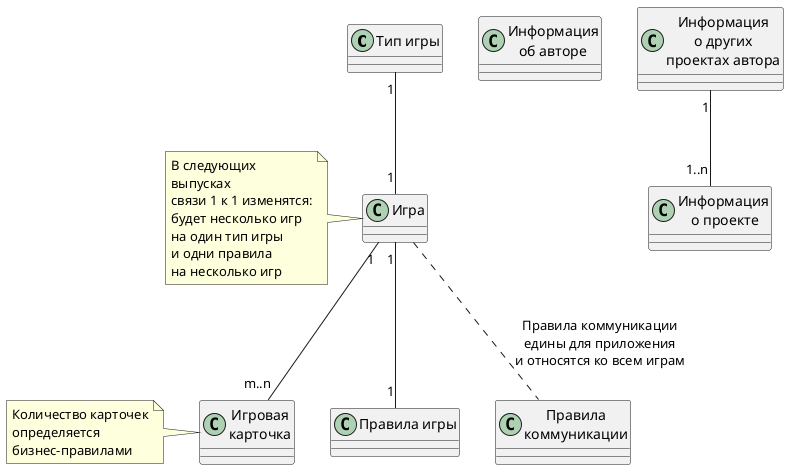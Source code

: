 @startuml Диаграмма данных CinemaFriends 1.0

class "Тип игры" as GameTypes
class "Игра" as Game
class "Игровая\nкарточка" as GameCard
class "Правила игры" as GameRules
class "Правила\nкоммуникации" as CommunicationRules
class "Информация\nоб авторе" as AuthorInfo
class "Информация\nо других\nпроектах автора" as ProjectsInfo
class "Информация\n о проекте" as Project

GameTypes "1" -- "1" Game
Game "1" -- "m..n" GameCard
Game "1"-- "1" GameRules

note left of GameCard: Количество карточек\nопределяется\nбизнес-правилами

note left of Game: В следующих\nвыпусках\nсвязи 1 к 1 изменятся:\nбудет несколько игр \nна один тип игры\nи одни правила\nна несколько игр

Game .. CommunicationRules: Правила коммуникации\nедины для приложения\nи относятся ко всем играм

ProjectsInfo "1"-- "1..n" Project

@enduml